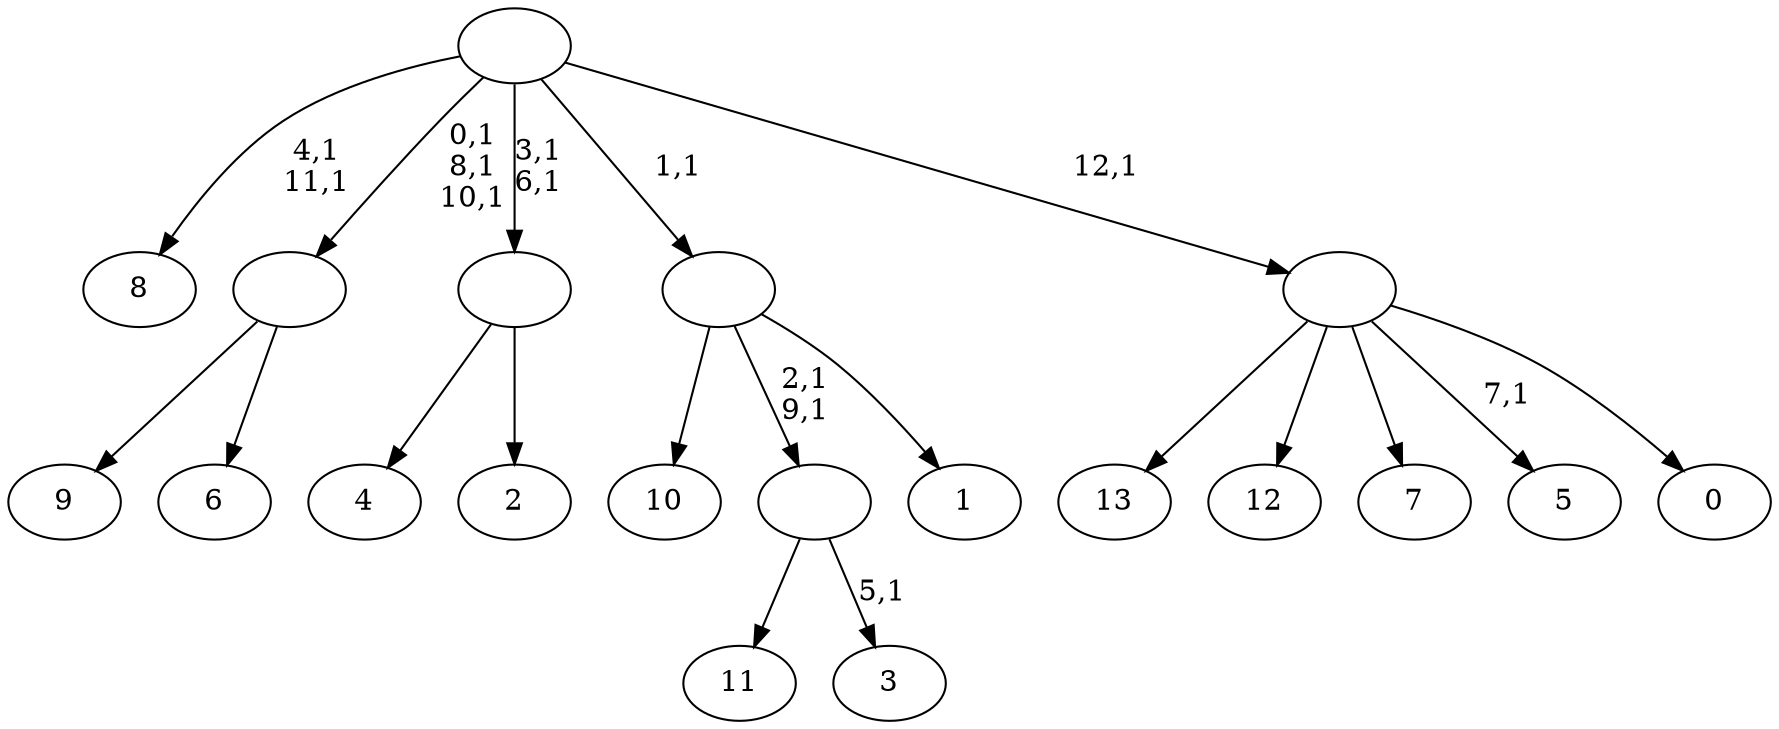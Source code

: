 digraph T {
	27 [label="13"]
	26 [label="12"]
	25 [label="11"]
	24 [label="10"]
	23 [label="9"]
	22 [label="8"]
	19 [label="7"]
	18 [label="6"]
	17 [label=""]
	14 [label="5"]
	12 [label="4"]
	11 [label="3"]
	9 [label=""]
	7 [label="2"]
	6 [label=""]
	4 [label="1"]
	3 [label=""]
	2 [label="0"]
	1 [label=""]
	0 [label=""]
	17 -> 23 [label=""]
	17 -> 18 [label=""]
	9 -> 11 [label="5,1"]
	9 -> 25 [label=""]
	6 -> 12 [label=""]
	6 -> 7 [label=""]
	3 -> 9 [label="2,1\n9,1"]
	3 -> 24 [label=""]
	3 -> 4 [label=""]
	1 -> 14 [label="7,1"]
	1 -> 27 [label=""]
	1 -> 26 [label=""]
	1 -> 19 [label=""]
	1 -> 2 [label=""]
	0 -> 6 [label="3,1\n6,1"]
	0 -> 17 [label="0,1\n8,1\n10,1"]
	0 -> 22 [label="4,1\n11,1"]
	0 -> 3 [label="1,1"]
	0 -> 1 [label="12,1"]
}
